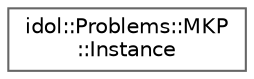 digraph "Graphical Class Hierarchy"
{
 // LATEX_PDF_SIZE
  bgcolor="transparent";
  edge [fontname=Helvetica,fontsize=10,labelfontname=Helvetica,labelfontsize=10];
  node [fontname=Helvetica,fontsize=10,shape=box,height=0.2,width=0.4];
  rankdir="LR";
  Node0 [id="Node000000",label="idol::Problems::MKP\l::Instance",height=0.2,width=0.4,color="grey40", fillcolor="white", style="filled",URL="$classidol_1_1Problems_1_1MKP_1_1Instance.html",tooltip=" "];
}
